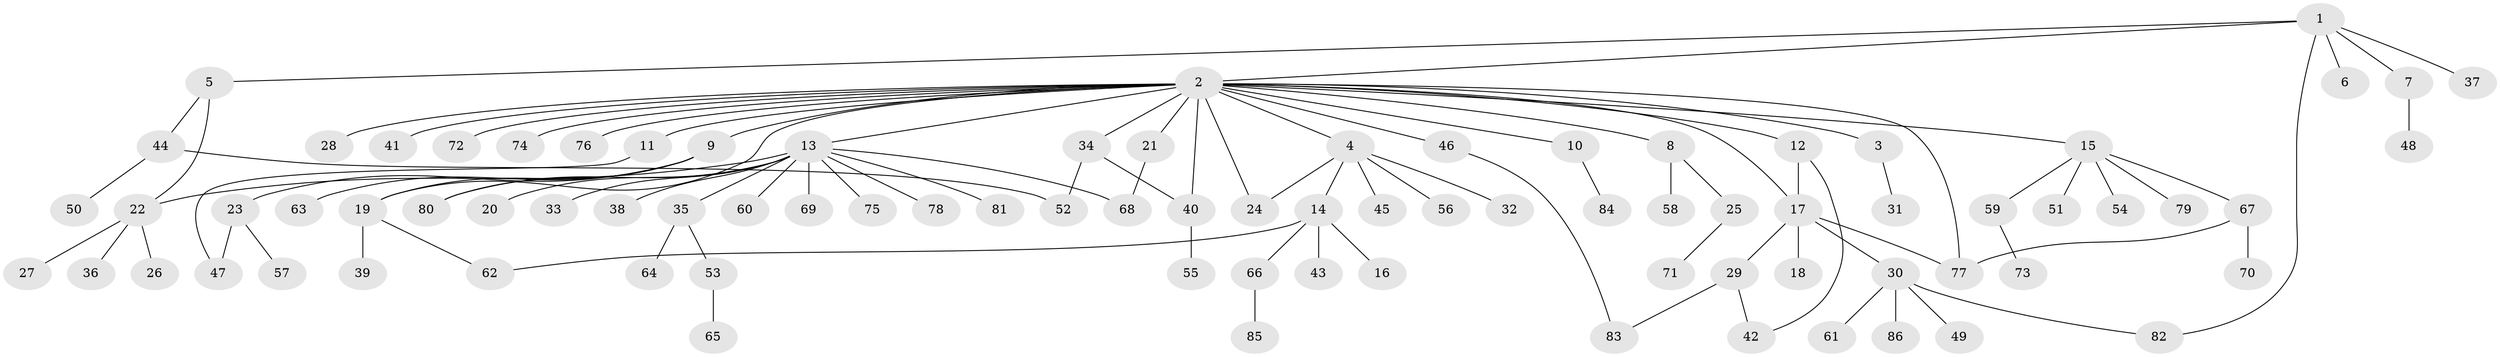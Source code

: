 // Generated by graph-tools (version 1.1) at 2025/14/03/09/25 04:14:25]
// undirected, 86 vertices, 100 edges
graph export_dot {
graph [start="1"]
  node [color=gray90,style=filled];
  1;
  2;
  3;
  4;
  5;
  6;
  7;
  8;
  9;
  10;
  11;
  12;
  13;
  14;
  15;
  16;
  17;
  18;
  19;
  20;
  21;
  22;
  23;
  24;
  25;
  26;
  27;
  28;
  29;
  30;
  31;
  32;
  33;
  34;
  35;
  36;
  37;
  38;
  39;
  40;
  41;
  42;
  43;
  44;
  45;
  46;
  47;
  48;
  49;
  50;
  51;
  52;
  53;
  54;
  55;
  56;
  57;
  58;
  59;
  60;
  61;
  62;
  63;
  64;
  65;
  66;
  67;
  68;
  69;
  70;
  71;
  72;
  73;
  74;
  75;
  76;
  77;
  78;
  79;
  80;
  81;
  82;
  83;
  84;
  85;
  86;
  1 -- 2;
  1 -- 5;
  1 -- 6;
  1 -- 7;
  1 -- 37;
  1 -- 82;
  2 -- 3;
  2 -- 4;
  2 -- 8;
  2 -- 9;
  2 -- 10;
  2 -- 11;
  2 -- 12;
  2 -- 13;
  2 -- 15;
  2 -- 17;
  2 -- 19;
  2 -- 21;
  2 -- 24;
  2 -- 28;
  2 -- 34;
  2 -- 40;
  2 -- 41;
  2 -- 46;
  2 -- 72;
  2 -- 74;
  2 -- 76;
  2 -- 77;
  3 -- 31;
  4 -- 14;
  4 -- 24;
  4 -- 32;
  4 -- 45;
  4 -- 56;
  5 -- 22;
  5 -- 44;
  7 -- 48;
  8 -- 25;
  8 -- 58;
  9 -- 19;
  9 -- 23;
  9 -- 63;
  9 -- 80;
  10 -- 84;
  11 -- 47;
  12 -- 17;
  12 -- 42;
  13 -- 20;
  13 -- 22;
  13 -- 33;
  13 -- 35;
  13 -- 38;
  13 -- 60;
  13 -- 68;
  13 -- 69;
  13 -- 75;
  13 -- 78;
  13 -- 80;
  13 -- 81;
  14 -- 16;
  14 -- 43;
  14 -- 62;
  14 -- 66;
  15 -- 51;
  15 -- 54;
  15 -- 59;
  15 -- 67;
  15 -- 79;
  17 -- 18;
  17 -- 29;
  17 -- 30;
  17 -- 77;
  19 -- 39;
  19 -- 62;
  21 -- 68;
  22 -- 26;
  22 -- 27;
  22 -- 36;
  23 -- 47;
  23 -- 57;
  25 -- 71;
  29 -- 42;
  29 -- 83;
  30 -- 49;
  30 -- 61;
  30 -- 82;
  30 -- 86;
  34 -- 40;
  34 -- 52;
  35 -- 53;
  35 -- 64;
  40 -- 55;
  44 -- 50;
  44 -- 52;
  46 -- 83;
  53 -- 65;
  59 -- 73;
  66 -- 85;
  67 -- 70;
  67 -- 77;
}
